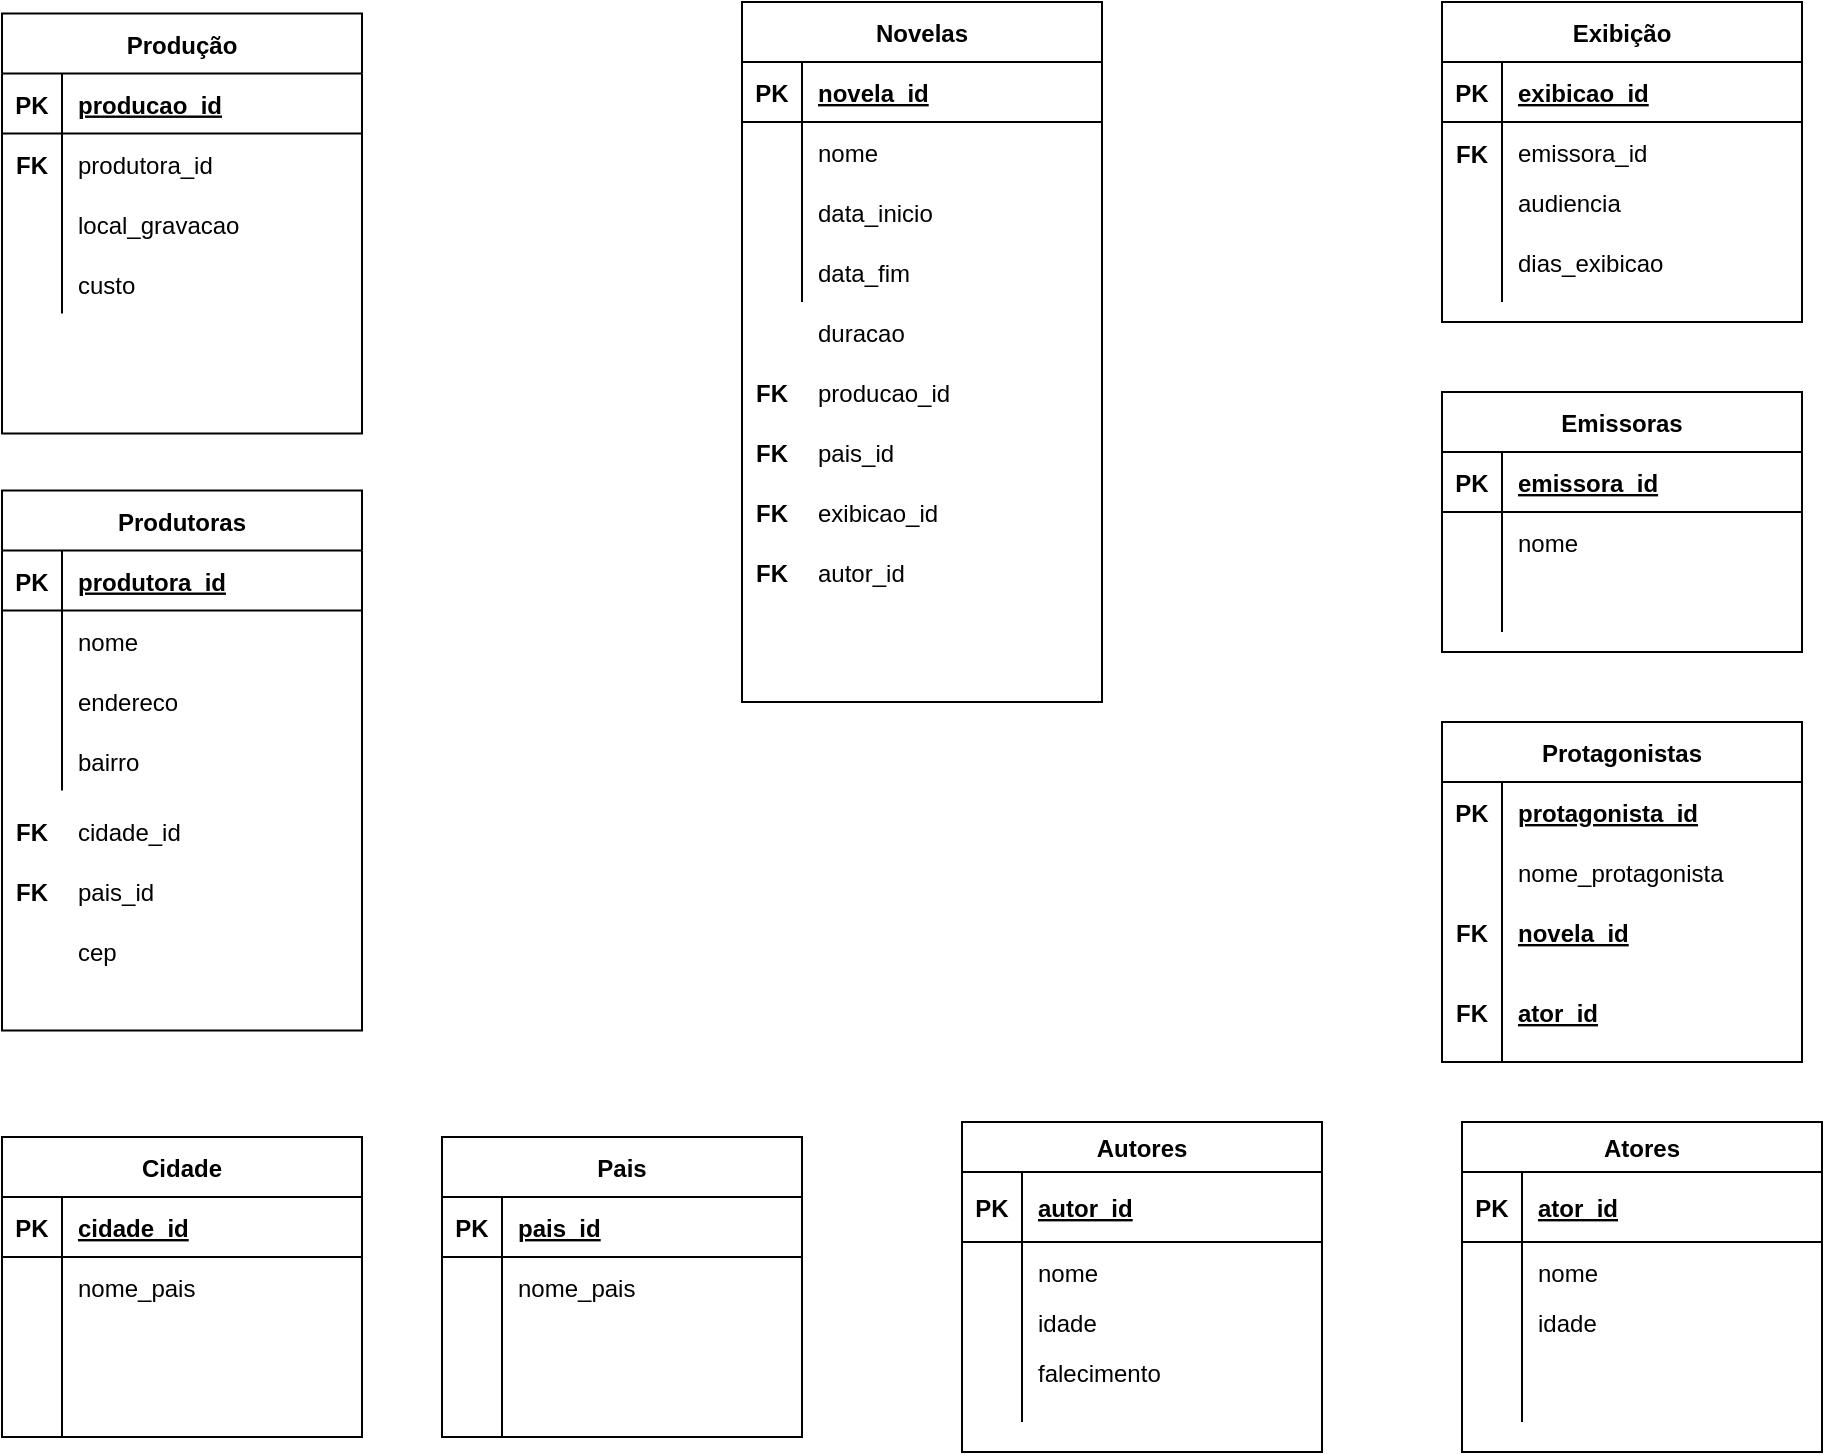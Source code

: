 <mxfile version="15.6.0" type="device"><diagram id="kfLuCyeSmw4X3qQ6s7K8" name="Page-1"><mxGraphModel dx="1422" dy="773" grid="1" gridSize="10" guides="1" tooltips="1" connect="1" arrows="1" fold="1" page="1" pageScale="1" pageWidth="1169" pageHeight="827" math="0" shadow="0"><root><mxCell id="0"/><mxCell id="1" parent="0"/><mxCell id="S1I3jcTbuwixrS_v2j8p-2" value="Novelas" style="shape=table;startSize=30;container=1;collapsible=1;childLayout=tableLayout;fixedRows=1;rowLines=0;fontStyle=1;align=center;resizeLast=1;" vertex="1" parent="1"><mxGeometry x="530" y="40" width="180" height="350" as="geometry"/></mxCell><mxCell id="S1I3jcTbuwixrS_v2j8p-3" value="" style="shape=partialRectangle;collapsible=0;dropTarget=0;pointerEvents=0;fillColor=none;top=0;left=0;bottom=1;right=0;points=[[0,0.5],[1,0.5]];portConstraint=eastwest;" vertex="1" parent="S1I3jcTbuwixrS_v2j8p-2"><mxGeometry y="30" width="180" height="30" as="geometry"/></mxCell><mxCell id="S1I3jcTbuwixrS_v2j8p-4" value="PK" style="shape=partialRectangle;connectable=0;fillColor=none;top=0;left=0;bottom=0;right=0;fontStyle=1;overflow=hidden;" vertex="1" parent="S1I3jcTbuwixrS_v2j8p-3"><mxGeometry width="30" height="30" as="geometry"><mxRectangle width="30" height="30" as="alternateBounds"/></mxGeometry></mxCell><mxCell id="S1I3jcTbuwixrS_v2j8p-5" value="novela_id" style="shape=partialRectangle;connectable=0;fillColor=none;top=0;left=0;bottom=0;right=0;align=left;spacingLeft=6;fontStyle=5;overflow=hidden;" vertex="1" parent="S1I3jcTbuwixrS_v2j8p-3"><mxGeometry x="30" width="150" height="30" as="geometry"><mxRectangle width="150" height="30" as="alternateBounds"/></mxGeometry></mxCell><mxCell id="S1I3jcTbuwixrS_v2j8p-6" value="" style="shape=partialRectangle;collapsible=0;dropTarget=0;pointerEvents=0;fillColor=none;top=0;left=0;bottom=0;right=0;points=[[0,0.5],[1,0.5]];portConstraint=eastwest;" vertex="1" parent="S1I3jcTbuwixrS_v2j8p-2"><mxGeometry y="60" width="180" height="30" as="geometry"/></mxCell><mxCell id="S1I3jcTbuwixrS_v2j8p-7" value="" style="shape=partialRectangle;connectable=0;fillColor=none;top=0;left=0;bottom=0;right=0;editable=1;overflow=hidden;" vertex="1" parent="S1I3jcTbuwixrS_v2j8p-6"><mxGeometry width="30" height="30" as="geometry"><mxRectangle width="30" height="30" as="alternateBounds"/></mxGeometry></mxCell><mxCell id="S1I3jcTbuwixrS_v2j8p-8" value="nome" style="shape=partialRectangle;connectable=0;fillColor=none;top=0;left=0;bottom=0;right=0;align=left;spacingLeft=6;overflow=hidden;" vertex="1" parent="S1I3jcTbuwixrS_v2j8p-6"><mxGeometry x="30" width="150" height="30" as="geometry"><mxRectangle width="150" height="30" as="alternateBounds"/></mxGeometry></mxCell><mxCell id="S1I3jcTbuwixrS_v2j8p-9" value="" style="shape=partialRectangle;collapsible=0;dropTarget=0;pointerEvents=0;fillColor=none;top=0;left=0;bottom=0;right=0;points=[[0,0.5],[1,0.5]];portConstraint=eastwest;" vertex="1" parent="S1I3jcTbuwixrS_v2j8p-2"><mxGeometry y="90" width="180" height="30" as="geometry"/></mxCell><mxCell id="S1I3jcTbuwixrS_v2j8p-10" value="" style="shape=partialRectangle;connectable=0;fillColor=none;top=0;left=0;bottom=0;right=0;editable=1;overflow=hidden;" vertex="1" parent="S1I3jcTbuwixrS_v2j8p-9"><mxGeometry width="30" height="30" as="geometry"><mxRectangle width="30" height="30" as="alternateBounds"/></mxGeometry></mxCell><mxCell id="S1I3jcTbuwixrS_v2j8p-11" value="data_inicio" style="shape=partialRectangle;connectable=0;fillColor=none;top=0;left=0;bottom=0;right=0;align=left;spacingLeft=6;overflow=hidden;" vertex="1" parent="S1I3jcTbuwixrS_v2j8p-9"><mxGeometry x="30" width="150" height="30" as="geometry"><mxRectangle width="150" height="30" as="alternateBounds"/></mxGeometry></mxCell><mxCell id="S1I3jcTbuwixrS_v2j8p-12" value="" style="shape=partialRectangle;collapsible=0;dropTarget=0;pointerEvents=0;fillColor=none;top=0;left=0;bottom=0;right=0;points=[[0,0.5],[1,0.5]];portConstraint=eastwest;" vertex="1" parent="S1I3jcTbuwixrS_v2j8p-2"><mxGeometry y="120" width="180" height="30" as="geometry"/></mxCell><mxCell id="S1I3jcTbuwixrS_v2j8p-13" value="" style="shape=partialRectangle;connectable=0;fillColor=none;top=0;left=0;bottom=0;right=0;editable=1;overflow=hidden;" vertex="1" parent="S1I3jcTbuwixrS_v2j8p-12"><mxGeometry width="30" height="30" as="geometry"><mxRectangle width="30" height="30" as="alternateBounds"/></mxGeometry></mxCell><mxCell id="S1I3jcTbuwixrS_v2j8p-14" value="data_fim" style="shape=partialRectangle;connectable=0;fillColor=none;top=0;left=0;bottom=0;right=0;align=left;spacingLeft=6;overflow=hidden;" vertex="1" parent="S1I3jcTbuwixrS_v2j8p-12"><mxGeometry x="30" width="150" height="30" as="geometry"><mxRectangle width="150" height="30" as="alternateBounds"/></mxGeometry></mxCell><mxCell id="S1I3jcTbuwixrS_v2j8p-15" value="duracao" style="shape=partialRectangle;connectable=0;fillColor=none;top=0;left=0;bottom=0;right=0;align=left;spacingLeft=6;overflow=hidden;" vertex="1" parent="1"><mxGeometry x="560" y="190" width="150" height="30" as="geometry"><mxRectangle width="150" height="30" as="alternateBounds"/></mxGeometry></mxCell><mxCell id="S1I3jcTbuwixrS_v2j8p-16" value="custo" style="shape=partialRectangle;connectable=0;fillColor=none;top=0;left=0;bottom=0;right=0;align=left;spacingLeft=6;overflow=hidden;" vertex="1" parent="1"><mxGeometry x="190" y="165.75" width="150" height="30" as="geometry"><mxRectangle width="150" height="30" as="alternateBounds"/></mxGeometry></mxCell><mxCell id="S1I3jcTbuwixrS_v2j8p-17" value="Pais" style="shape=table;startSize=30;container=1;collapsible=1;childLayout=tableLayout;fixedRows=1;rowLines=0;fontStyle=1;align=center;resizeLast=1;" vertex="1" parent="1"><mxGeometry x="380" y="607.5" width="180" height="150" as="geometry"/></mxCell><mxCell id="S1I3jcTbuwixrS_v2j8p-18" value="" style="shape=partialRectangle;collapsible=0;dropTarget=0;pointerEvents=0;fillColor=none;top=0;left=0;bottom=1;right=0;points=[[0,0.5],[1,0.5]];portConstraint=eastwest;" vertex="1" parent="S1I3jcTbuwixrS_v2j8p-17"><mxGeometry y="30" width="180" height="30" as="geometry"/></mxCell><mxCell id="S1I3jcTbuwixrS_v2j8p-19" value="PK" style="shape=partialRectangle;connectable=0;fillColor=none;top=0;left=0;bottom=0;right=0;fontStyle=1;overflow=hidden;" vertex="1" parent="S1I3jcTbuwixrS_v2j8p-18"><mxGeometry width="30" height="30" as="geometry"><mxRectangle width="30" height="30" as="alternateBounds"/></mxGeometry></mxCell><mxCell id="S1I3jcTbuwixrS_v2j8p-20" value="pais_id" style="shape=partialRectangle;connectable=0;fillColor=none;top=0;left=0;bottom=0;right=0;align=left;spacingLeft=6;fontStyle=5;overflow=hidden;" vertex="1" parent="S1I3jcTbuwixrS_v2j8p-18"><mxGeometry x="30" width="150" height="30" as="geometry"><mxRectangle width="150" height="30" as="alternateBounds"/></mxGeometry></mxCell><mxCell id="S1I3jcTbuwixrS_v2j8p-21" value="" style="shape=partialRectangle;collapsible=0;dropTarget=0;pointerEvents=0;fillColor=none;top=0;left=0;bottom=0;right=0;points=[[0,0.5],[1,0.5]];portConstraint=eastwest;" vertex="1" parent="S1I3jcTbuwixrS_v2j8p-17"><mxGeometry y="60" width="180" height="30" as="geometry"/></mxCell><mxCell id="S1I3jcTbuwixrS_v2j8p-22" value="" style="shape=partialRectangle;connectable=0;fillColor=none;top=0;left=0;bottom=0;right=0;editable=1;overflow=hidden;" vertex="1" parent="S1I3jcTbuwixrS_v2j8p-21"><mxGeometry width="30" height="30" as="geometry"><mxRectangle width="30" height="30" as="alternateBounds"/></mxGeometry></mxCell><mxCell id="S1I3jcTbuwixrS_v2j8p-23" value="nome_pais" style="shape=partialRectangle;connectable=0;fillColor=none;top=0;left=0;bottom=0;right=0;align=left;spacingLeft=6;overflow=hidden;" vertex="1" parent="S1I3jcTbuwixrS_v2j8p-21"><mxGeometry x="30" width="150" height="30" as="geometry"><mxRectangle width="150" height="30" as="alternateBounds"/></mxGeometry></mxCell><mxCell id="S1I3jcTbuwixrS_v2j8p-24" value="" style="shape=partialRectangle;collapsible=0;dropTarget=0;pointerEvents=0;fillColor=none;top=0;left=0;bottom=0;right=0;points=[[0,0.5],[1,0.5]];portConstraint=eastwest;" vertex="1" parent="S1I3jcTbuwixrS_v2j8p-17"><mxGeometry y="90" width="180" height="30" as="geometry"/></mxCell><mxCell id="S1I3jcTbuwixrS_v2j8p-25" value="" style="shape=partialRectangle;connectable=0;fillColor=none;top=0;left=0;bottom=0;right=0;editable=1;overflow=hidden;" vertex="1" parent="S1I3jcTbuwixrS_v2j8p-24"><mxGeometry width="30" height="30" as="geometry"><mxRectangle width="30" height="30" as="alternateBounds"/></mxGeometry></mxCell><mxCell id="S1I3jcTbuwixrS_v2j8p-26" value="" style="shape=partialRectangle;connectable=0;fillColor=none;top=0;left=0;bottom=0;right=0;align=left;spacingLeft=6;overflow=hidden;" vertex="1" parent="S1I3jcTbuwixrS_v2j8p-24"><mxGeometry x="30" width="150" height="30" as="geometry"><mxRectangle width="150" height="30" as="alternateBounds"/></mxGeometry></mxCell><mxCell id="S1I3jcTbuwixrS_v2j8p-27" value="" style="shape=partialRectangle;collapsible=0;dropTarget=0;pointerEvents=0;fillColor=none;top=0;left=0;bottom=0;right=0;points=[[0,0.5],[1,0.5]];portConstraint=eastwest;" vertex="1" parent="S1I3jcTbuwixrS_v2j8p-17"><mxGeometry y="120" width="180" height="30" as="geometry"/></mxCell><mxCell id="S1I3jcTbuwixrS_v2j8p-28" value="" style="shape=partialRectangle;connectable=0;fillColor=none;top=0;left=0;bottom=0;right=0;editable=1;overflow=hidden;" vertex="1" parent="S1I3jcTbuwixrS_v2j8p-27"><mxGeometry width="30" height="30" as="geometry"><mxRectangle width="30" height="30" as="alternateBounds"/></mxGeometry></mxCell><mxCell id="S1I3jcTbuwixrS_v2j8p-29" value="" style="shape=partialRectangle;connectable=0;fillColor=none;top=0;left=0;bottom=0;right=0;align=left;spacingLeft=6;overflow=hidden;" vertex="1" parent="S1I3jcTbuwixrS_v2j8p-27"><mxGeometry x="30" width="150" height="30" as="geometry"><mxRectangle width="150" height="30" as="alternateBounds"/></mxGeometry></mxCell><mxCell id="S1I3jcTbuwixrS_v2j8p-30" value="pais_id" style="shape=partialRectangle;connectable=0;fillColor=none;top=0;left=0;bottom=0;right=0;align=left;spacingLeft=6;overflow=hidden;" vertex="1" parent="1"><mxGeometry x="560" y="250" width="150" height="30" as="geometry"><mxRectangle width="150" height="30" as="alternateBounds"/></mxGeometry></mxCell><mxCell id="S1I3jcTbuwixrS_v2j8p-31" value="FK" style="shape=partialRectangle;connectable=0;fillColor=none;top=0;left=0;bottom=0;right=0;fontStyle=1;overflow=hidden;" vertex="1" parent="1"><mxGeometry x="530" y="250" width="30" height="30" as="geometry"><mxRectangle width="30" height="30" as="alternateBounds"/></mxGeometry></mxCell><mxCell id="S1I3jcTbuwixrS_v2j8p-32" value="Protagonistas" style="shape=table;startSize=30;container=1;collapsible=1;childLayout=tableLayout;fixedRows=1;rowLines=0;fontStyle=1;align=center;resizeLast=1;" vertex="1" parent="1"><mxGeometry x="880" y="400" width="180" height="170" as="geometry"/></mxCell><mxCell id="S1I3jcTbuwixrS_v2j8p-36" value="" style="shape=partialRectangle;collapsible=0;dropTarget=0;pointerEvents=0;fillColor=none;top=0;left=0;bottom=0;right=0;points=[[0,0.5],[1,0.5]];portConstraint=eastwest;" vertex="1" parent="S1I3jcTbuwixrS_v2j8p-32"><mxGeometry y="30" width="180" height="30" as="geometry"/></mxCell><mxCell id="S1I3jcTbuwixrS_v2j8p-37" value="" style="shape=partialRectangle;connectable=0;fillColor=none;top=0;left=0;bottom=0;right=0;editable=1;overflow=hidden;" vertex="1" parent="S1I3jcTbuwixrS_v2j8p-36"><mxGeometry width="30" height="30" as="geometry"><mxRectangle width="30" height="30" as="alternateBounds"/></mxGeometry></mxCell><mxCell id="S1I3jcTbuwixrS_v2j8p-38" value="" style="shape=partialRectangle;connectable=0;fillColor=none;top=0;left=0;bottom=0;right=0;align=left;spacingLeft=6;overflow=hidden;" vertex="1" parent="S1I3jcTbuwixrS_v2j8p-36"><mxGeometry x="30" width="150" height="30" as="geometry"><mxRectangle width="150" height="30" as="alternateBounds"/></mxGeometry></mxCell><mxCell id="S1I3jcTbuwixrS_v2j8p-39" value="" style="shape=partialRectangle;collapsible=0;dropTarget=0;pointerEvents=0;fillColor=none;top=0;left=0;bottom=0;right=0;points=[[0,0.5],[1,0.5]];portConstraint=eastwest;" vertex="1" parent="S1I3jcTbuwixrS_v2j8p-32"><mxGeometry y="60" width="180" height="30" as="geometry"/></mxCell><mxCell id="S1I3jcTbuwixrS_v2j8p-40" value="" style="shape=partialRectangle;connectable=0;fillColor=none;top=0;left=0;bottom=0;right=0;editable=1;overflow=hidden;" vertex="1" parent="S1I3jcTbuwixrS_v2j8p-39"><mxGeometry width="30" height="30" as="geometry"><mxRectangle width="30" height="30" as="alternateBounds"/></mxGeometry></mxCell><mxCell id="S1I3jcTbuwixrS_v2j8p-41" value="nome_protagonista" style="shape=partialRectangle;connectable=0;fillColor=none;top=0;left=0;bottom=0;right=0;align=left;spacingLeft=6;overflow=hidden;" vertex="1" parent="S1I3jcTbuwixrS_v2j8p-39"><mxGeometry x="30" width="150" height="30" as="geometry"><mxRectangle width="150" height="30" as="alternateBounds"/></mxGeometry></mxCell><mxCell id="S1I3jcTbuwixrS_v2j8p-42" value="" style="shape=partialRectangle;collapsible=0;dropTarget=0;pointerEvents=0;fillColor=none;top=0;left=0;bottom=0;right=0;points=[[0,0.5],[1,0.5]];portConstraint=eastwest;" vertex="1" parent="S1I3jcTbuwixrS_v2j8p-32"><mxGeometry y="90" width="180" height="30" as="geometry"/></mxCell><mxCell id="S1I3jcTbuwixrS_v2j8p-43" value="" style="shape=partialRectangle;connectable=0;fillColor=none;top=0;left=0;bottom=0;right=0;editable=1;overflow=hidden;" vertex="1" parent="S1I3jcTbuwixrS_v2j8p-42"><mxGeometry width="30" height="30" as="geometry"><mxRectangle width="30" height="30" as="alternateBounds"/></mxGeometry></mxCell><mxCell id="S1I3jcTbuwixrS_v2j8p-44" value="" style="shape=partialRectangle;connectable=0;fillColor=none;top=0;left=0;bottom=0;right=0;align=left;spacingLeft=6;overflow=hidden;" vertex="1" parent="S1I3jcTbuwixrS_v2j8p-42"><mxGeometry x="30" width="150" height="30" as="geometry"><mxRectangle width="150" height="30" as="alternateBounds"/></mxGeometry></mxCell><mxCell id="S1I3jcTbuwixrS_v2j8p-33" value="" style="shape=partialRectangle;collapsible=0;dropTarget=0;pointerEvents=0;fillColor=none;top=0;left=0;bottom=1;right=0;points=[[0,0.5],[1,0.5]];portConstraint=eastwest;" vertex="1" parent="S1I3jcTbuwixrS_v2j8p-32"><mxGeometry y="120" width="180" height="50" as="geometry"/></mxCell><mxCell id="S1I3jcTbuwixrS_v2j8p-34" value="FK" style="shape=partialRectangle;connectable=0;fillColor=none;top=0;left=0;bottom=0;right=0;fontStyle=1;overflow=hidden;" vertex="1" parent="S1I3jcTbuwixrS_v2j8p-33"><mxGeometry width="30" height="50" as="geometry"><mxRectangle width="30" height="50" as="alternateBounds"/></mxGeometry></mxCell><mxCell id="S1I3jcTbuwixrS_v2j8p-35" value="ator_id" style="shape=partialRectangle;connectable=0;fillColor=none;top=0;left=0;bottom=0;right=0;align=left;spacingLeft=6;fontStyle=5;overflow=hidden;" vertex="1" parent="S1I3jcTbuwixrS_v2j8p-33"><mxGeometry x="30" width="150" height="50" as="geometry"><mxRectangle width="150" height="50" as="alternateBounds"/></mxGeometry></mxCell><mxCell id="S1I3jcTbuwixrS_v2j8p-45" value="Atores" style="shape=table;startSize=25;container=1;collapsible=1;childLayout=tableLayout;fixedRows=1;rowLines=0;fontStyle=1;align=center;resizeLast=1;" vertex="1" parent="1"><mxGeometry x="890" y="600" width="180" height="165" as="geometry"/></mxCell><mxCell id="S1I3jcTbuwixrS_v2j8p-46" value="" style="shape=partialRectangle;collapsible=0;dropTarget=0;pointerEvents=0;fillColor=none;top=0;left=0;bottom=1;right=0;points=[[0,0.5],[1,0.5]];portConstraint=eastwest;" vertex="1" parent="S1I3jcTbuwixrS_v2j8p-45"><mxGeometry y="25" width="180" height="35" as="geometry"/></mxCell><mxCell id="S1I3jcTbuwixrS_v2j8p-47" value="PK" style="shape=partialRectangle;connectable=0;fillColor=none;top=0;left=0;bottom=0;right=0;fontStyle=1;overflow=hidden;" vertex="1" parent="S1I3jcTbuwixrS_v2j8p-46"><mxGeometry width="30" height="35" as="geometry"><mxRectangle width="30" height="35" as="alternateBounds"/></mxGeometry></mxCell><mxCell id="S1I3jcTbuwixrS_v2j8p-48" value="ator_id" style="shape=partialRectangle;connectable=0;fillColor=none;top=0;left=0;bottom=0;right=0;align=left;spacingLeft=6;fontStyle=5;overflow=hidden;" vertex="1" parent="S1I3jcTbuwixrS_v2j8p-46"><mxGeometry x="30" width="150" height="35" as="geometry"><mxRectangle width="150" height="35" as="alternateBounds"/></mxGeometry></mxCell><mxCell id="S1I3jcTbuwixrS_v2j8p-49" value="" style="shape=partialRectangle;collapsible=0;dropTarget=0;pointerEvents=0;fillColor=none;top=0;left=0;bottom=0;right=0;points=[[0,0.5],[1,0.5]];portConstraint=eastwest;" vertex="1" parent="S1I3jcTbuwixrS_v2j8p-45"><mxGeometry y="60" width="180" height="30" as="geometry"/></mxCell><mxCell id="S1I3jcTbuwixrS_v2j8p-50" value="" style="shape=partialRectangle;connectable=0;fillColor=none;top=0;left=0;bottom=0;right=0;editable=1;overflow=hidden;" vertex="1" parent="S1I3jcTbuwixrS_v2j8p-49"><mxGeometry width="30" height="30" as="geometry"><mxRectangle width="30" height="30" as="alternateBounds"/></mxGeometry></mxCell><mxCell id="S1I3jcTbuwixrS_v2j8p-51" value="nome" style="shape=partialRectangle;connectable=0;fillColor=none;top=0;left=0;bottom=0;right=0;align=left;spacingLeft=6;overflow=hidden;" vertex="1" parent="S1I3jcTbuwixrS_v2j8p-49"><mxGeometry x="30" width="150" height="30" as="geometry"><mxRectangle width="150" height="30" as="alternateBounds"/></mxGeometry></mxCell><mxCell id="S1I3jcTbuwixrS_v2j8p-52" value="" style="shape=partialRectangle;collapsible=0;dropTarget=0;pointerEvents=0;fillColor=none;top=0;left=0;bottom=0;right=0;points=[[0,0.5],[1,0.5]];portConstraint=eastwest;" vertex="1" parent="S1I3jcTbuwixrS_v2j8p-45"><mxGeometry y="90" width="180" height="30" as="geometry"/></mxCell><mxCell id="S1I3jcTbuwixrS_v2j8p-53" value="" style="shape=partialRectangle;connectable=0;fillColor=none;top=0;left=0;bottom=0;right=0;editable=1;overflow=hidden;" vertex="1" parent="S1I3jcTbuwixrS_v2j8p-52"><mxGeometry width="30" height="30" as="geometry"><mxRectangle width="30" height="30" as="alternateBounds"/></mxGeometry></mxCell><mxCell id="S1I3jcTbuwixrS_v2j8p-54" value="" style="shape=partialRectangle;connectable=0;fillColor=none;top=0;left=0;bottom=0;right=0;align=left;spacingLeft=6;overflow=hidden;" vertex="1" parent="S1I3jcTbuwixrS_v2j8p-52"><mxGeometry x="30" width="150" height="30" as="geometry"><mxRectangle width="150" height="30" as="alternateBounds"/></mxGeometry></mxCell><mxCell id="S1I3jcTbuwixrS_v2j8p-55" value="" style="shape=partialRectangle;collapsible=0;dropTarget=0;pointerEvents=0;fillColor=none;top=0;left=0;bottom=0;right=0;points=[[0,0.5],[1,0.5]];portConstraint=eastwest;" vertex="1" parent="S1I3jcTbuwixrS_v2j8p-45"><mxGeometry y="120" width="180" height="30" as="geometry"/></mxCell><mxCell id="S1I3jcTbuwixrS_v2j8p-56" value="" style="shape=partialRectangle;connectable=0;fillColor=none;top=0;left=0;bottom=0;right=0;editable=1;overflow=hidden;" vertex="1" parent="S1I3jcTbuwixrS_v2j8p-55"><mxGeometry width="30" height="30" as="geometry"><mxRectangle width="30" height="30" as="alternateBounds"/></mxGeometry></mxCell><mxCell id="S1I3jcTbuwixrS_v2j8p-57" value="" style="shape=partialRectangle;connectable=0;fillColor=none;top=0;left=0;bottom=0;right=0;align=left;spacingLeft=6;overflow=hidden;" vertex="1" parent="S1I3jcTbuwixrS_v2j8p-55"><mxGeometry x="30" width="150" height="30" as="geometry"><mxRectangle width="150" height="30" as="alternateBounds"/></mxGeometry></mxCell><mxCell id="S1I3jcTbuwixrS_v2j8p-58" value="FK" style="shape=partialRectangle;connectable=0;fillColor=none;top=0;left=0;bottom=0;right=0;fontStyle=1;overflow=hidden;" vertex="1" parent="1"><mxGeometry x="880" y="490" width="30" height="30" as="geometry"><mxRectangle width="30" height="30" as="alternateBounds"/></mxGeometry></mxCell><mxCell id="S1I3jcTbuwixrS_v2j8p-59" value="novela_id" style="shape=partialRectangle;connectable=0;fillColor=none;top=0;left=0;bottom=0;right=0;align=left;spacingLeft=6;fontStyle=5;overflow=hidden;" vertex="1" parent="1"><mxGeometry x="910" y="490" width="150" height="30" as="geometry"><mxRectangle width="150" height="30" as="alternateBounds"/></mxGeometry></mxCell><mxCell id="S1I3jcTbuwixrS_v2j8p-60" value="Produção" style="shape=table;startSize=30;container=1;collapsible=1;childLayout=tableLayout;fixedRows=1;rowLines=0;fontStyle=1;align=center;resizeLast=1;" vertex="1" parent="1"><mxGeometry x="160" y="45.75" width="180" height="210" as="geometry"/></mxCell><mxCell id="S1I3jcTbuwixrS_v2j8p-61" value="" style="shape=partialRectangle;collapsible=0;dropTarget=0;pointerEvents=0;fillColor=none;top=0;left=0;bottom=1;right=0;points=[[0,0.5],[1,0.5]];portConstraint=eastwest;" vertex="1" parent="S1I3jcTbuwixrS_v2j8p-60"><mxGeometry y="30" width="180" height="30" as="geometry"/></mxCell><mxCell id="S1I3jcTbuwixrS_v2j8p-62" value="PK" style="shape=partialRectangle;connectable=0;fillColor=none;top=0;left=0;bottom=0;right=0;fontStyle=1;overflow=hidden;" vertex="1" parent="S1I3jcTbuwixrS_v2j8p-61"><mxGeometry width="30" height="30" as="geometry"><mxRectangle width="30" height="30" as="alternateBounds"/></mxGeometry></mxCell><mxCell id="S1I3jcTbuwixrS_v2j8p-63" value="producao_id" style="shape=partialRectangle;connectable=0;fillColor=none;top=0;left=0;bottom=0;right=0;align=left;spacingLeft=6;fontStyle=5;overflow=hidden;" vertex="1" parent="S1I3jcTbuwixrS_v2j8p-61"><mxGeometry x="30" width="150" height="30" as="geometry"><mxRectangle width="150" height="30" as="alternateBounds"/></mxGeometry></mxCell><mxCell id="S1I3jcTbuwixrS_v2j8p-64" value="" style="shape=partialRectangle;collapsible=0;dropTarget=0;pointerEvents=0;fillColor=none;top=0;left=0;bottom=0;right=0;points=[[0,0.5],[1,0.5]];portConstraint=eastwest;" vertex="1" parent="S1I3jcTbuwixrS_v2j8p-60"><mxGeometry y="60" width="180" height="30" as="geometry"/></mxCell><mxCell id="S1I3jcTbuwixrS_v2j8p-65" value="" style="shape=partialRectangle;connectable=0;fillColor=none;top=0;left=0;bottom=0;right=0;editable=1;overflow=hidden;" vertex="1" parent="S1I3jcTbuwixrS_v2j8p-64"><mxGeometry width="30" height="30" as="geometry"><mxRectangle width="30" height="30" as="alternateBounds"/></mxGeometry></mxCell><mxCell id="S1I3jcTbuwixrS_v2j8p-66" value="produtora_id" style="shape=partialRectangle;connectable=0;fillColor=none;top=0;left=0;bottom=0;right=0;align=left;spacingLeft=6;overflow=hidden;" vertex="1" parent="S1I3jcTbuwixrS_v2j8p-64"><mxGeometry x="30" width="150" height="30" as="geometry"><mxRectangle width="150" height="30" as="alternateBounds"/></mxGeometry></mxCell><mxCell id="S1I3jcTbuwixrS_v2j8p-67" value="" style="shape=partialRectangle;collapsible=0;dropTarget=0;pointerEvents=0;fillColor=none;top=0;left=0;bottom=0;right=0;points=[[0,0.5],[1,0.5]];portConstraint=eastwest;" vertex="1" parent="S1I3jcTbuwixrS_v2j8p-60"><mxGeometry y="90" width="180" height="30" as="geometry"/></mxCell><mxCell id="S1I3jcTbuwixrS_v2j8p-68" value="" style="shape=partialRectangle;connectable=0;fillColor=none;top=0;left=0;bottom=0;right=0;editable=1;overflow=hidden;" vertex="1" parent="S1I3jcTbuwixrS_v2j8p-67"><mxGeometry width="30" height="30" as="geometry"><mxRectangle width="30" height="30" as="alternateBounds"/></mxGeometry></mxCell><mxCell id="S1I3jcTbuwixrS_v2j8p-69" value="local_gravacao" style="shape=partialRectangle;connectable=0;fillColor=none;top=0;left=0;bottom=0;right=0;align=left;spacingLeft=6;overflow=hidden;" vertex="1" parent="S1I3jcTbuwixrS_v2j8p-67"><mxGeometry x="30" width="150" height="30" as="geometry"><mxRectangle width="150" height="30" as="alternateBounds"/></mxGeometry></mxCell><mxCell id="S1I3jcTbuwixrS_v2j8p-70" value="" style="shape=partialRectangle;collapsible=0;dropTarget=0;pointerEvents=0;fillColor=none;top=0;left=0;bottom=0;right=0;points=[[0,0.5],[1,0.5]];portConstraint=eastwest;" vertex="1" parent="S1I3jcTbuwixrS_v2j8p-60"><mxGeometry y="120" width="180" height="30" as="geometry"/></mxCell><mxCell id="S1I3jcTbuwixrS_v2j8p-71" value="" style="shape=partialRectangle;connectable=0;fillColor=none;top=0;left=0;bottom=0;right=0;editable=1;overflow=hidden;" vertex="1" parent="S1I3jcTbuwixrS_v2j8p-70"><mxGeometry width="30" height="30" as="geometry"><mxRectangle width="30" height="30" as="alternateBounds"/></mxGeometry></mxCell><mxCell id="S1I3jcTbuwixrS_v2j8p-72" value="" style="shape=partialRectangle;connectable=0;fillColor=none;top=0;left=0;bottom=0;right=0;align=left;spacingLeft=6;overflow=hidden;" vertex="1" parent="S1I3jcTbuwixrS_v2j8p-70"><mxGeometry x="30" width="150" height="30" as="geometry"><mxRectangle width="150" height="30" as="alternateBounds"/></mxGeometry></mxCell><mxCell id="S1I3jcTbuwixrS_v2j8p-74" value="idade" style="shape=partialRectangle;connectable=0;fillColor=none;top=0;left=0;bottom=0;right=0;align=left;spacingLeft=6;overflow=hidden;" vertex="1" parent="1"><mxGeometry x="920" y="685" width="150" height="30" as="geometry"><mxRectangle width="150" height="30" as="alternateBounds"/></mxGeometry></mxCell><mxCell id="S1I3jcTbuwixrS_v2j8p-88" value="PK" style="shape=partialRectangle;connectable=0;fillColor=none;top=0;left=0;bottom=0;right=0;fontStyle=1;overflow=hidden;" vertex="1" parent="1"><mxGeometry x="880" y="430" width="30" height="30" as="geometry"><mxRectangle width="30" height="30" as="alternateBounds"/></mxGeometry></mxCell><mxCell id="S1I3jcTbuwixrS_v2j8p-89" value="protagonista_id" style="shape=partialRectangle;connectable=0;fillColor=none;top=0;left=0;bottom=0;right=0;align=left;spacingLeft=6;fontStyle=5;overflow=hidden;" vertex="1" parent="1"><mxGeometry x="910" y="430" width="150" height="30" as="geometry"><mxRectangle width="150" height="30" as="alternateBounds"/></mxGeometry></mxCell><mxCell id="S1I3jcTbuwixrS_v2j8p-91" value="Produtoras" style="shape=table;startSize=30;container=1;collapsible=1;childLayout=tableLayout;fixedRows=1;rowLines=0;fontStyle=1;align=center;resizeLast=1;" vertex="1" parent="1"><mxGeometry x="160" y="284.25" width="180" height="270" as="geometry"/></mxCell><mxCell id="S1I3jcTbuwixrS_v2j8p-92" value="" style="shape=partialRectangle;collapsible=0;dropTarget=0;pointerEvents=0;fillColor=none;top=0;left=0;bottom=1;right=0;points=[[0,0.5],[1,0.5]];portConstraint=eastwest;" vertex="1" parent="S1I3jcTbuwixrS_v2j8p-91"><mxGeometry y="30" width="180" height="30" as="geometry"/></mxCell><mxCell id="S1I3jcTbuwixrS_v2j8p-93" value="PK" style="shape=partialRectangle;connectable=0;fillColor=none;top=0;left=0;bottom=0;right=0;fontStyle=1;overflow=hidden;" vertex="1" parent="S1I3jcTbuwixrS_v2j8p-92"><mxGeometry width="30" height="30" as="geometry"><mxRectangle width="30" height="30" as="alternateBounds"/></mxGeometry></mxCell><mxCell id="S1I3jcTbuwixrS_v2j8p-94" value="produtora_id" style="shape=partialRectangle;connectable=0;fillColor=none;top=0;left=0;bottom=0;right=0;align=left;spacingLeft=6;fontStyle=5;overflow=hidden;" vertex="1" parent="S1I3jcTbuwixrS_v2j8p-92"><mxGeometry x="30" width="150" height="30" as="geometry"><mxRectangle width="150" height="30" as="alternateBounds"/></mxGeometry></mxCell><mxCell id="S1I3jcTbuwixrS_v2j8p-95" value="" style="shape=partialRectangle;collapsible=0;dropTarget=0;pointerEvents=0;fillColor=none;top=0;left=0;bottom=0;right=0;points=[[0,0.5],[1,0.5]];portConstraint=eastwest;" vertex="1" parent="S1I3jcTbuwixrS_v2j8p-91"><mxGeometry y="60" width="180" height="30" as="geometry"/></mxCell><mxCell id="S1I3jcTbuwixrS_v2j8p-96" value="" style="shape=partialRectangle;connectable=0;fillColor=none;top=0;left=0;bottom=0;right=0;editable=1;overflow=hidden;" vertex="1" parent="S1I3jcTbuwixrS_v2j8p-95"><mxGeometry width="30" height="30" as="geometry"><mxRectangle width="30" height="30" as="alternateBounds"/></mxGeometry></mxCell><mxCell id="S1I3jcTbuwixrS_v2j8p-97" value="nome" style="shape=partialRectangle;connectable=0;fillColor=none;top=0;left=0;bottom=0;right=0;align=left;spacingLeft=6;overflow=hidden;" vertex="1" parent="S1I3jcTbuwixrS_v2j8p-95"><mxGeometry x="30" width="150" height="30" as="geometry"><mxRectangle width="150" height="30" as="alternateBounds"/></mxGeometry></mxCell><mxCell id="S1I3jcTbuwixrS_v2j8p-98" value="" style="shape=partialRectangle;collapsible=0;dropTarget=0;pointerEvents=0;fillColor=none;top=0;left=0;bottom=0;right=0;points=[[0,0.5],[1,0.5]];portConstraint=eastwest;" vertex="1" parent="S1I3jcTbuwixrS_v2j8p-91"><mxGeometry y="90" width="180" height="30" as="geometry"/></mxCell><mxCell id="S1I3jcTbuwixrS_v2j8p-99" value="" style="shape=partialRectangle;connectable=0;fillColor=none;top=0;left=0;bottom=0;right=0;editable=1;overflow=hidden;" vertex="1" parent="S1I3jcTbuwixrS_v2j8p-98"><mxGeometry width="30" height="30" as="geometry"><mxRectangle width="30" height="30" as="alternateBounds"/></mxGeometry></mxCell><mxCell id="S1I3jcTbuwixrS_v2j8p-100" value="" style="shape=partialRectangle;connectable=0;fillColor=none;top=0;left=0;bottom=0;right=0;align=left;spacingLeft=6;overflow=hidden;" vertex="1" parent="S1I3jcTbuwixrS_v2j8p-98"><mxGeometry x="30" width="150" height="30" as="geometry"><mxRectangle width="150" height="30" as="alternateBounds"/></mxGeometry></mxCell><mxCell id="S1I3jcTbuwixrS_v2j8p-101" value="" style="shape=partialRectangle;collapsible=0;dropTarget=0;pointerEvents=0;fillColor=none;top=0;left=0;bottom=0;right=0;points=[[0,0.5],[1,0.5]];portConstraint=eastwest;" vertex="1" parent="S1I3jcTbuwixrS_v2j8p-91"><mxGeometry y="120" width="180" height="30" as="geometry"/></mxCell><mxCell id="S1I3jcTbuwixrS_v2j8p-102" value="" style="shape=partialRectangle;connectable=0;fillColor=none;top=0;left=0;bottom=0;right=0;editable=1;overflow=hidden;" vertex="1" parent="S1I3jcTbuwixrS_v2j8p-101"><mxGeometry width="30" height="30" as="geometry"><mxRectangle width="30" height="30" as="alternateBounds"/></mxGeometry></mxCell><mxCell id="S1I3jcTbuwixrS_v2j8p-103" value="" style="shape=partialRectangle;connectable=0;fillColor=none;top=0;left=0;bottom=0;right=0;align=left;spacingLeft=6;overflow=hidden;" vertex="1" parent="S1I3jcTbuwixrS_v2j8p-101"><mxGeometry x="30" width="150" height="30" as="geometry"><mxRectangle width="150" height="30" as="alternateBounds"/></mxGeometry></mxCell><mxCell id="S1I3jcTbuwixrS_v2j8p-104" value="producao_id" style="shape=partialRectangle;connectable=0;fillColor=none;top=0;left=0;bottom=0;right=0;align=left;spacingLeft=6;overflow=hidden;" vertex="1" parent="1"><mxGeometry x="560" y="220" width="150" height="30" as="geometry"><mxRectangle width="150" height="30" as="alternateBounds"/></mxGeometry></mxCell><mxCell id="S1I3jcTbuwixrS_v2j8p-105" value="FK" style="shape=partialRectangle;connectable=0;fillColor=none;top=0;left=0;bottom=0;right=0;fontStyle=1;overflow=hidden;" vertex="1" parent="1"><mxGeometry x="530" y="220" width="30" height="30" as="geometry"><mxRectangle width="30" height="30" as="alternateBounds"/></mxGeometry></mxCell><mxCell id="S1I3jcTbuwixrS_v2j8p-106" value="FK" style="shape=partialRectangle;connectable=0;fillColor=none;top=0;left=0;bottom=0;right=0;fontStyle=1;overflow=hidden;" vertex="1" parent="1"><mxGeometry x="160" y="105.75" width="30" height="30" as="geometry"><mxRectangle width="30" height="30" as="alternateBounds"/></mxGeometry></mxCell><mxCell id="S1I3jcTbuwixrS_v2j8p-107" value="" style="shape=partialRectangle;collapsible=0;dropTarget=0;pointerEvents=0;fillColor=none;top=0;left=0;bottom=0;right=0;points=[[0,0.5],[1,0.5]];portConstraint=eastwest;" vertex="1" parent="1"><mxGeometry x="160" y="374.25" width="180" height="30" as="geometry"/></mxCell><mxCell id="S1I3jcTbuwixrS_v2j8p-108" value="" style="shape=partialRectangle;connectable=0;fillColor=none;top=0;left=0;bottom=0;right=0;editable=1;overflow=hidden;" vertex="1" parent="S1I3jcTbuwixrS_v2j8p-107"><mxGeometry width="30" height="30" as="geometry"><mxRectangle width="30" height="30" as="alternateBounds"/></mxGeometry></mxCell><mxCell id="S1I3jcTbuwixrS_v2j8p-109" value="endereco" style="shape=partialRectangle;connectable=0;fillColor=none;top=0;left=0;bottom=0;right=0;align=left;spacingLeft=6;overflow=hidden;" vertex="1" parent="S1I3jcTbuwixrS_v2j8p-107"><mxGeometry x="30" width="150" height="30" as="geometry"><mxRectangle width="150" height="30" as="alternateBounds"/></mxGeometry></mxCell><mxCell id="S1I3jcTbuwixrS_v2j8p-110" value="" style="shape=partialRectangle;collapsible=0;dropTarget=0;pointerEvents=0;fillColor=none;top=0;left=0;bottom=0;right=0;points=[[0,0.5],[1,0.5]];portConstraint=eastwest;" vertex="1" parent="1"><mxGeometry x="160" y="404.25" width="180" height="30" as="geometry"/></mxCell><mxCell id="S1I3jcTbuwixrS_v2j8p-111" value="" style="shape=partialRectangle;connectable=0;fillColor=none;top=0;left=0;bottom=0;right=0;editable=1;overflow=hidden;" vertex="1" parent="S1I3jcTbuwixrS_v2j8p-110"><mxGeometry width="30" height="30" as="geometry"><mxRectangle width="30" height="30" as="alternateBounds"/></mxGeometry></mxCell><mxCell id="S1I3jcTbuwixrS_v2j8p-112" value="bairro" style="shape=partialRectangle;connectable=0;fillColor=none;top=0;left=0;bottom=0;right=0;align=left;spacingLeft=6;overflow=hidden;" vertex="1" parent="S1I3jcTbuwixrS_v2j8p-110"><mxGeometry x="30" width="150" height="30" as="geometry"><mxRectangle width="150" height="30" as="alternateBounds"/></mxGeometry></mxCell><mxCell id="S1I3jcTbuwixrS_v2j8p-113" value="" style="shape=partialRectangle;collapsible=0;dropTarget=0;pointerEvents=0;fillColor=none;top=0;left=0;bottom=0;right=0;points=[[0,0.5],[1,0.5]];portConstraint=eastwest;" vertex="1" parent="1"><mxGeometry x="160" y="439.25" width="180" height="30" as="geometry"/></mxCell><mxCell id="S1I3jcTbuwixrS_v2j8p-114" value="" style="shape=partialRectangle;connectable=0;fillColor=none;top=0;left=0;bottom=0;right=0;editable=1;overflow=hidden;" vertex="1" parent="S1I3jcTbuwixrS_v2j8p-113"><mxGeometry width="30" height="30" as="geometry"><mxRectangle width="30" height="30" as="alternateBounds"/></mxGeometry></mxCell><mxCell id="S1I3jcTbuwixrS_v2j8p-115" value="cidade_id" style="shape=partialRectangle;connectable=0;fillColor=none;top=0;left=0;bottom=0;right=0;align=left;spacingLeft=6;overflow=hidden;" vertex="1" parent="S1I3jcTbuwixrS_v2j8p-113"><mxGeometry x="30" width="150" height="30" as="geometry"><mxRectangle width="150" height="30" as="alternateBounds"/></mxGeometry></mxCell><mxCell id="S1I3jcTbuwixrS_v2j8p-116" value="" style="shape=partialRectangle;collapsible=0;dropTarget=0;pointerEvents=0;fillColor=none;top=0;left=0;bottom=0;right=0;points=[[0,0.5],[1,0.5]];portConstraint=eastwest;" vertex="1" parent="1"><mxGeometry x="160" y="469.25" width="180" height="30" as="geometry"/></mxCell><mxCell id="S1I3jcTbuwixrS_v2j8p-117" value="" style="shape=partialRectangle;connectable=0;fillColor=none;top=0;left=0;bottom=0;right=0;editable=1;overflow=hidden;" vertex="1" parent="S1I3jcTbuwixrS_v2j8p-116"><mxGeometry width="30" height="30" as="geometry"><mxRectangle width="30" height="30" as="alternateBounds"/></mxGeometry></mxCell><mxCell id="S1I3jcTbuwixrS_v2j8p-118" value="pais_id" style="shape=partialRectangle;connectable=0;fillColor=none;top=0;left=0;bottom=0;right=0;align=left;spacingLeft=6;overflow=hidden;" vertex="1" parent="S1I3jcTbuwixrS_v2j8p-116"><mxGeometry x="30" width="150" height="30" as="geometry"><mxRectangle width="150" height="30" as="alternateBounds"/></mxGeometry></mxCell><mxCell id="S1I3jcTbuwixrS_v2j8p-119" value="" style="shape=partialRectangle;collapsible=0;dropTarget=0;pointerEvents=0;fillColor=none;top=0;left=0;bottom=0;right=0;points=[[0,0.5],[1,0.5]];portConstraint=eastwest;" vertex="1" parent="1"><mxGeometry x="160" y="499.25" width="180" height="30" as="geometry"/></mxCell><mxCell id="S1I3jcTbuwixrS_v2j8p-120" value="" style="shape=partialRectangle;connectable=0;fillColor=none;top=0;left=0;bottom=0;right=0;editable=1;overflow=hidden;" vertex="1" parent="S1I3jcTbuwixrS_v2j8p-119"><mxGeometry width="30" height="30" as="geometry"><mxRectangle width="30" height="30" as="alternateBounds"/></mxGeometry></mxCell><mxCell id="S1I3jcTbuwixrS_v2j8p-121" value="cep" style="shape=partialRectangle;connectable=0;fillColor=none;top=0;left=0;bottom=0;right=0;align=left;spacingLeft=6;overflow=hidden;" vertex="1" parent="S1I3jcTbuwixrS_v2j8p-119"><mxGeometry x="30" width="150" height="30" as="geometry"><mxRectangle width="150" height="30" as="alternateBounds"/></mxGeometry></mxCell><mxCell id="S1I3jcTbuwixrS_v2j8p-122" value="Exibição" style="shape=table;startSize=30;container=1;collapsible=1;childLayout=tableLayout;fixedRows=1;rowLines=0;fontStyle=1;align=center;resizeLast=1;" vertex="1" parent="1"><mxGeometry x="880" y="40" width="180" height="160" as="geometry"/></mxCell><mxCell id="S1I3jcTbuwixrS_v2j8p-123" value="" style="shape=partialRectangle;collapsible=0;dropTarget=0;pointerEvents=0;fillColor=none;top=0;left=0;bottom=1;right=0;points=[[0,0.5],[1,0.5]];portConstraint=eastwest;" vertex="1" parent="S1I3jcTbuwixrS_v2j8p-122"><mxGeometry y="30" width="180" height="30" as="geometry"/></mxCell><mxCell id="S1I3jcTbuwixrS_v2j8p-124" value="PK" style="shape=partialRectangle;connectable=0;fillColor=none;top=0;left=0;bottom=0;right=0;fontStyle=1;overflow=hidden;" vertex="1" parent="S1I3jcTbuwixrS_v2j8p-123"><mxGeometry width="30" height="30" as="geometry"><mxRectangle width="30" height="30" as="alternateBounds"/></mxGeometry></mxCell><mxCell id="S1I3jcTbuwixrS_v2j8p-125" value="exibicao_id" style="shape=partialRectangle;connectable=0;fillColor=none;top=0;left=0;bottom=0;right=0;align=left;spacingLeft=6;fontStyle=5;overflow=hidden;" vertex="1" parent="S1I3jcTbuwixrS_v2j8p-123"><mxGeometry x="30" width="150" height="30" as="geometry"><mxRectangle width="150" height="30" as="alternateBounds"/></mxGeometry></mxCell><mxCell id="S1I3jcTbuwixrS_v2j8p-126" value="" style="shape=partialRectangle;collapsible=0;dropTarget=0;pointerEvents=0;fillColor=none;top=0;left=0;bottom=0;right=0;points=[[0,0.5],[1,0.5]];portConstraint=eastwest;" vertex="1" parent="S1I3jcTbuwixrS_v2j8p-122"><mxGeometry y="60" width="180" height="30" as="geometry"/></mxCell><mxCell id="S1I3jcTbuwixrS_v2j8p-127" value="" style="shape=partialRectangle;connectable=0;fillColor=none;top=0;left=0;bottom=0;right=0;editable=1;overflow=hidden;" vertex="1" parent="S1I3jcTbuwixrS_v2j8p-126"><mxGeometry width="30" height="30" as="geometry"><mxRectangle width="30" height="30" as="alternateBounds"/></mxGeometry></mxCell><mxCell id="S1I3jcTbuwixrS_v2j8p-128" value="emissora_id" style="shape=partialRectangle;connectable=0;fillColor=none;top=0;left=0;bottom=0;right=0;align=left;spacingLeft=6;overflow=hidden;" vertex="1" parent="S1I3jcTbuwixrS_v2j8p-126"><mxGeometry x="30" width="150" height="30" as="geometry"><mxRectangle width="150" height="30" as="alternateBounds"/></mxGeometry></mxCell><mxCell id="S1I3jcTbuwixrS_v2j8p-129" value="" style="shape=partialRectangle;collapsible=0;dropTarget=0;pointerEvents=0;fillColor=none;top=0;left=0;bottom=0;right=0;points=[[0,0.5],[1,0.5]];portConstraint=eastwest;" vertex="1" parent="S1I3jcTbuwixrS_v2j8p-122"><mxGeometry y="90" width="180" height="30" as="geometry"/></mxCell><mxCell id="S1I3jcTbuwixrS_v2j8p-130" value="" style="shape=partialRectangle;connectable=0;fillColor=none;top=0;left=0;bottom=0;right=0;editable=1;overflow=hidden;" vertex="1" parent="S1I3jcTbuwixrS_v2j8p-129"><mxGeometry width="30" height="30" as="geometry"><mxRectangle width="30" height="30" as="alternateBounds"/></mxGeometry></mxCell><mxCell id="S1I3jcTbuwixrS_v2j8p-131" value="" style="shape=partialRectangle;connectable=0;fillColor=none;top=0;left=0;bottom=0;right=0;align=left;spacingLeft=6;overflow=hidden;" vertex="1" parent="S1I3jcTbuwixrS_v2j8p-129"><mxGeometry x="30" width="150" height="30" as="geometry"><mxRectangle width="150" height="30" as="alternateBounds"/></mxGeometry></mxCell><mxCell id="S1I3jcTbuwixrS_v2j8p-132" value="" style="shape=partialRectangle;collapsible=0;dropTarget=0;pointerEvents=0;fillColor=none;top=0;left=0;bottom=0;right=0;points=[[0,0.5],[1,0.5]];portConstraint=eastwest;" vertex="1" parent="S1I3jcTbuwixrS_v2j8p-122"><mxGeometry y="120" width="180" height="30" as="geometry"/></mxCell><mxCell id="S1I3jcTbuwixrS_v2j8p-133" value="" style="shape=partialRectangle;connectable=0;fillColor=none;top=0;left=0;bottom=0;right=0;editable=1;overflow=hidden;" vertex="1" parent="S1I3jcTbuwixrS_v2j8p-132"><mxGeometry width="30" height="30" as="geometry"><mxRectangle width="30" height="30" as="alternateBounds"/></mxGeometry></mxCell><mxCell id="S1I3jcTbuwixrS_v2j8p-134" value="" style="shape=partialRectangle;connectable=0;fillColor=none;top=0;left=0;bottom=0;right=0;align=left;spacingLeft=6;overflow=hidden;" vertex="1" parent="S1I3jcTbuwixrS_v2j8p-132"><mxGeometry x="30" width="150" height="30" as="geometry"><mxRectangle width="150" height="30" as="alternateBounds"/></mxGeometry></mxCell><mxCell id="S1I3jcTbuwixrS_v2j8p-135" value="FK" style="shape=partialRectangle;connectable=0;fillColor=none;top=0;left=0;bottom=0;right=0;fontStyle=1;overflow=hidden;" vertex="1" parent="1"><mxGeometry x="880" y="105" width="30" height="21" as="geometry"><mxRectangle width="30" height="30" as="alternateBounds"/></mxGeometry></mxCell><mxCell id="S1I3jcTbuwixrS_v2j8p-136" value="audiencia" style="shape=partialRectangle;connectable=0;fillColor=none;top=0;left=0;bottom=0;right=0;align=left;spacingLeft=6;overflow=hidden;" vertex="1" parent="1"><mxGeometry x="910" y="125" width="150" height="30" as="geometry"><mxRectangle width="150" height="30" as="alternateBounds"/></mxGeometry></mxCell><mxCell id="S1I3jcTbuwixrS_v2j8p-137" value="exibicao_id" style="shape=partialRectangle;connectable=0;fillColor=none;top=0;left=0;bottom=0;right=0;align=left;spacingLeft=6;overflow=hidden;" vertex="1" parent="1"><mxGeometry x="560" y="280" width="150" height="30" as="geometry"><mxRectangle width="150" height="30" as="alternateBounds"/></mxGeometry></mxCell><mxCell id="S1I3jcTbuwixrS_v2j8p-138" value="FK" style="shape=partialRectangle;connectable=0;fillColor=none;top=0;left=0;bottom=0;right=0;fontStyle=1;overflow=hidden;" vertex="1" parent="1"><mxGeometry x="530" y="280" width="30" height="30" as="geometry"><mxRectangle width="30" height="30" as="alternateBounds"/></mxGeometry></mxCell><mxCell id="S1I3jcTbuwixrS_v2j8p-139" value="dias_exibicao" style="shape=partialRectangle;connectable=0;fillColor=none;top=0;left=0;bottom=0;right=0;align=left;spacingLeft=6;overflow=hidden;" vertex="1" parent="1"><mxGeometry x="910" y="155" width="150" height="30" as="geometry"><mxRectangle width="150" height="30" as="alternateBounds"/></mxGeometry></mxCell><mxCell id="S1I3jcTbuwixrS_v2j8p-147" value="Autores" style="shape=table;startSize=25;container=1;collapsible=1;childLayout=tableLayout;fixedRows=1;rowLines=0;fontStyle=1;align=center;resizeLast=1;" vertex="1" parent="1"><mxGeometry x="640" y="600" width="180" height="165" as="geometry"/></mxCell><mxCell id="S1I3jcTbuwixrS_v2j8p-148" value="" style="shape=partialRectangle;collapsible=0;dropTarget=0;pointerEvents=0;fillColor=none;top=0;left=0;bottom=1;right=0;points=[[0,0.5],[1,0.5]];portConstraint=eastwest;" vertex="1" parent="S1I3jcTbuwixrS_v2j8p-147"><mxGeometry y="25" width="180" height="35" as="geometry"/></mxCell><mxCell id="S1I3jcTbuwixrS_v2j8p-149" value="PK" style="shape=partialRectangle;connectable=0;fillColor=none;top=0;left=0;bottom=0;right=0;fontStyle=1;overflow=hidden;" vertex="1" parent="S1I3jcTbuwixrS_v2j8p-148"><mxGeometry width="30" height="35" as="geometry"><mxRectangle width="30" height="35" as="alternateBounds"/></mxGeometry></mxCell><mxCell id="S1I3jcTbuwixrS_v2j8p-150" value="autor_id" style="shape=partialRectangle;connectable=0;fillColor=none;top=0;left=0;bottom=0;right=0;align=left;spacingLeft=6;fontStyle=5;overflow=hidden;" vertex="1" parent="S1I3jcTbuwixrS_v2j8p-148"><mxGeometry x="30" width="150" height="35" as="geometry"><mxRectangle width="150" height="35" as="alternateBounds"/></mxGeometry></mxCell><mxCell id="S1I3jcTbuwixrS_v2j8p-151" value="" style="shape=partialRectangle;collapsible=0;dropTarget=0;pointerEvents=0;fillColor=none;top=0;left=0;bottom=0;right=0;points=[[0,0.5],[1,0.5]];portConstraint=eastwest;" vertex="1" parent="S1I3jcTbuwixrS_v2j8p-147"><mxGeometry y="60" width="180" height="30" as="geometry"/></mxCell><mxCell id="S1I3jcTbuwixrS_v2j8p-152" value="" style="shape=partialRectangle;connectable=0;fillColor=none;top=0;left=0;bottom=0;right=0;editable=1;overflow=hidden;" vertex="1" parent="S1I3jcTbuwixrS_v2j8p-151"><mxGeometry width="30" height="30" as="geometry"><mxRectangle width="30" height="30" as="alternateBounds"/></mxGeometry></mxCell><mxCell id="S1I3jcTbuwixrS_v2j8p-153" value="nome" style="shape=partialRectangle;connectable=0;fillColor=none;top=0;left=0;bottom=0;right=0;align=left;spacingLeft=6;overflow=hidden;" vertex="1" parent="S1I3jcTbuwixrS_v2j8p-151"><mxGeometry x="30" width="150" height="30" as="geometry"><mxRectangle width="150" height="30" as="alternateBounds"/></mxGeometry></mxCell><mxCell id="S1I3jcTbuwixrS_v2j8p-154" value="" style="shape=partialRectangle;collapsible=0;dropTarget=0;pointerEvents=0;fillColor=none;top=0;left=0;bottom=0;right=0;points=[[0,0.5],[1,0.5]];portConstraint=eastwest;" vertex="1" parent="S1I3jcTbuwixrS_v2j8p-147"><mxGeometry y="90" width="180" height="30" as="geometry"/></mxCell><mxCell id="S1I3jcTbuwixrS_v2j8p-155" value="" style="shape=partialRectangle;connectable=0;fillColor=none;top=0;left=0;bottom=0;right=0;editable=1;overflow=hidden;" vertex="1" parent="S1I3jcTbuwixrS_v2j8p-154"><mxGeometry width="30" height="30" as="geometry"><mxRectangle width="30" height="30" as="alternateBounds"/></mxGeometry></mxCell><mxCell id="S1I3jcTbuwixrS_v2j8p-156" value="" style="shape=partialRectangle;connectable=0;fillColor=none;top=0;left=0;bottom=0;right=0;align=left;spacingLeft=6;overflow=hidden;" vertex="1" parent="S1I3jcTbuwixrS_v2j8p-154"><mxGeometry x="30" width="150" height="30" as="geometry"><mxRectangle width="150" height="30" as="alternateBounds"/></mxGeometry></mxCell><mxCell id="S1I3jcTbuwixrS_v2j8p-157" value="" style="shape=partialRectangle;collapsible=0;dropTarget=0;pointerEvents=0;fillColor=none;top=0;left=0;bottom=0;right=0;points=[[0,0.5],[1,0.5]];portConstraint=eastwest;" vertex="1" parent="S1I3jcTbuwixrS_v2j8p-147"><mxGeometry y="120" width="180" height="30" as="geometry"/></mxCell><mxCell id="S1I3jcTbuwixrS_v2j8p-158" value="" style="shape=partialRectangle;connectable=0;fillColor=none;top=0;left=0;bottom=0;right=0;editable=1;overflow=hidden;" vertex="1" parent="S1I3jcTbuwixrS_v2j8p-157"><mxGeometry width="30" height="30" as="geometry"><mxRectangle width="30" height="30" as="alternateBounds"/></mxGeometry></mxCell><mxCell id="S1I3jcTbuwixrS_v2j8p-159" value="" style="shape=partialRectangle;connectable=0;fillColor=none;top=0;left=0;bottom=0;right=0;align=left;spacingLeft=6;overflow=hidden;" vertex="1" parent="S1I3jcTbuwixrS_v2j8p-157"><mxGeometry x="30" width="150" height="30" as="geometry"><mxRectangle width="150" height="30" as="alternateBounds"/></mxGeometry></mxCell><mxCell id="S1I3jcTbuwixrS_v2j8p-160" value="idade" style="shape=partialRectangle;connectable=0;fillColor=none;top=0;left=0;bottom=0;right=0;align=left;spacingLeft=6;overflow=hidden;" vertex="1" parent="1"><mxGeometry x="670" y="685" width="150" height="30" as="geometry"><mxRectangle width="150" height="30" as="alternateBounds"/></mxGeometry></mxCell><mxCell id="S1I3jcTbuwixrS_v2j8p-161" value="falecimento" style="shape=partialRectangle;connectable=0;fillColor=none;top=0;left=0;bottom=0;right=0;align=left;spacingLeft=6;overflow=hidden;" vertex="1" parent="1"><mxGeometry x="670" y="710" width="150" height="30" as="geometry"><mxRectangle width="150" height="30" as="alternateBounds"/></mxGeometry></mxCell><mxCell id="S1I3jcTbuwixrS_v2j8p-162" value="autor_id" style="shape=partialRectangle;connectable=0;fillColor=none;top=0;left=0;bottom=0;right=0;align=left;spacingLeft=6;overflow=hidden;" vertex="1" parent="1"><mxGeometry x="560" y="310" width="150" height="30" as="geometry"><mxRectangle width="150" height="30" as="alternateBounds"/></mxGeometry></mxCell><mxCell id="S1I3jcTbuwixrS_v2j8p-164" value="FK" style="shape=partialRectangle;connectable=0;fillColor=none;top=0;left=0;bottom=0;right=0;fontStyle=1;overflow=hidden;" vertex="1" parent="1"><mxGeometry x="530" y="310" width="30" height="30" as="geometry"><mxRectangle width="30" height="30" as="alternateBounds"/></mxGeometry></mxCell><mxCell id="S1I3jcTbuwixrS_v2j8p-165" value="Emissoras" style="shape=table;startSize=30;container=1;collapsible=1;childLayout=tableLayout;fixedRows=1;rowLines=0;fontStyle=1;align=center;resizeLast=1;" vertex="1" parent="1"><mxGeometry x="880" y="235" width="180" height="130" as="geometry"/></mxCell><mxCell id="S1I3jcTbuwixrS_v2j8p-166" value="" style="shape=partialRectangle;collapsible=0;dropTarget=0;pointerEvents=0;fillColor=none;top=0;left=0;bottom=1;right=0;points=[[0,0.5],[1,0.5]];portConstraint=eastwest;" vertex="1" parent="S1I3jcTbuwixrS_v2j8p-165"><mxGeometry y="30" width="180" height="30" as="geometry"/></mxCell><mxCell id="S1I3jcTbuwixrS_v2j8p-167" value="PK" style="shape=partialRectangle;connectable=0;fillColor=none;top=0;left=0;bottom=0;right=0;fontStyle=1;overflow=hidden;" vertex="1" parent="S1I3jcTbuwixrS_v2j8p-166"><mxGeometry width="30" height="30" as="geometry"><mxRectangle width="30" height="30" as="alternateBounds"/></mxGeometry></mxCell><mxCell id="S1I3jcTbuwixrS_v2j8p-168" value="emissora_id" style="shape=partialRectangle;connectable=0;fillColor=none;top=0;left=0;bottom=0;right=0;align=left;spacingLeft=6;fontStyle=5;overflow=hidden;" vertex="1" parent="S1I3jcTbuwixrS_v2j8p-166"><mxGeometry x="30" width="150" height="30" as="geometry"><mxRectangle width="150" height="30" as="alternateBounds"/></mxGeometry></mxCell><mxCell id="S1I3jcTbuwixrS_v2j8p-169" value="" style="shape=partialRectangle;collapsible=0;dropTarget=0;pointerEvents=0;fillColor=none;top=0;left=0;bottom=0;right=0;points=[[0,0.5],[1,0.5]];portConstraint=eastwest;" vertex="1" parent="S1I3jcTbuwixrS_v2j8p-165"><mxGeometry y="60" width="180" height="30" as="geometry"/></mxCell><mxCell id="S1I3jcTbuwixrS_v2j8p-170" value="" style="shape=partialRectangle;connectable=0;fillColor=none;top=0;left=0;bottom=0;right=0;editable=1;overflow=hidden;" vertex="1" parent="S1I3jcTbuwixrS_v2j8p-169"><mxGeometry width="30" height="30" as="geometry"><mxRectangle width="30" height="30" as="alternateBounds"/></mxGeometry></mxCell><mxCell id="S1I3jcTbuwixrS_v2j8p-171" value="nome" style="shape=partialRectangle;connectable=0;fillColor=none;top=0;left=0;bottom=0;right=0;align=left;spacingLeft=6;overflow=hidden;" vertex="1" parent="S1I3jcTbuwixrS_v2j8p-169"><mxGeometry x="30" width="150" height="30" as="geometry"><mxRectangle width="150" height="30" as="alternateBounds"/></mxGeometry></mxCell><mxCell id="S1I3jcTbuwixrS_v2j8p-172" value="" style="shape=partialRectangle;collapsible=0;dropTarget=0;pointerEvents=0;fillColor=none;top=0;left=0;bottom=0;right=0;points=[[0,0.5],[1,0.5]];portConstraint=eastwest;" vertex="1" parent="S1I3jcTbuwixrS_v2j8p-165"><mxGeometry y="90" width="180" height="30" as="geometry"/></mxCell><mxCell id="S1I3jcTbuwixrS_v2j8p-173" value="" style="shape=partialRectangle;connectable=0;fillColor=none;top=0;left=0;bottom=0;right=0;editable=1;overflow=hidden;" vertex="1" parent="S1I3jcTbuwixrS_v2j8p-172"><mxGeometry width="30" height="30" as="geometry"><mxRectangle width="30" height="30" as="alternateBounds"/></mxGeometry></mxCell><mxCell id="S1I3jcTbuwixrS_v2j8p-174" value="" style="shape=partialRectangle;connectable=0;fillColor=none;top=0;left=0;bottom=0;right=0;align=left;spacingLeft=6;overflow=hidden;" vertex="1" parent="S1I3jcTbuwixrS_v2j8p-172"><mxGeometry x="30" width="150" height="30" as="geometry"><mxRectangle width="150" height="30" as="alternateBounds"/></mxGeometry></mxCell><mxCell id="S1I3jcTbuwixrS_v2j8p-180" value="FK" style="shape=partialRectangle;connectable=0;fillColor=none;top=0;left=0;bottom=0;right=0;fontStyle=1;overflow=hidden;" vertex="1" parent="1"><mxGeometry x="160" y="439.25" width="30" height="30" as="geometry"><mxRectangle width="30" height="30" as="alternateBounds"/></mxGeometry></mxCell><mxCell id="S1I3jcTbuwixrS_v2j8p-181" value="FK" style="shape=partialRectangle;connectable=0;fillColor=none;top=0;left=0;bottom=0;right=0;fontStyle=1;overflow=hidden;" vertex="1" parent="1"><mxGeometry x="160" y="469.25" width="30" height="30" as="geometry"><mxRectangle width="30" height="30" as="alternateBounds"/></mxGeometry></mxCell><mxCell id="S1I3jcTbuwixrS_v2j8p-182" value="Cidade" style="shape=table;startSize=30;container=1;collapsible=1;childLayout=tableLayout;fixedRows=1;rowLines=0;fontStyle=1;align=center;resizeLast=1;" vertex="1" parent="1"><mxGeometry x="160" y="607.5" width="180" height="150" as="geometry"/></mxCell><mxCell id="S1I3jcTbuwixrS_v2j8p-183" value="" style="shape=partialRectangle;collapsible=0;dropTarget=0;pointerEvents=0;fillColor=none;top=0;left=0;bottom=1;right=0;points=[[0,0.5],[1,0.5]];portConstraint=eastwest;" vertex="1" parent="S1I3jcTbuwixrS_v2j8p-182"><mxGeometry y="30" width="180" height="30" as="geometry"/></mxCell><mxCell id="S1I3jcTbuwixrS_v2j8p-184" value="PK" style="shape=partialRectangle;connectable=0;fillColor=none;top=0;left=0;bottom=0;right=0;fontStyle=1;overflow=hidden;" vertex="1" parent="S1I3jcTbuwixrS_v2j8p-183"><mxGeometry width="30" height="30" as="geometry"><mxRectangle width="30" height="30" as="alternateBounds"/></mxGeometry></mxCell><mxCell id="S1I3jcTbuwixrS_v2j8p-185" value="cidade_id" style="shape=partialRectangle;connectable=0;fillColor=none;top=0;left=0;bottom=0;right=0;align=left;spacingLeft=6;fontStyle=5;overflow=hidden;" vertex="1" parent="S1I3jcTbuwixrS_v2j8p-183"><mxGeometry x="30" width="150" height="30" as="geometry"><mxRectangle width="150" height="30" as="alternateBounds"/></mxGeometry></mxCell><mxCell id="S1I3jcTbuwixrS_v2j8p-186" value="" style="shape=partialRectangle;collapsible=0;dropTarget=0;pointerEvents=0;fillColor=none;top=0;left=0;bottom=0;right=0;points=[[0,0.5],[1,0.5]];portConstraint=eastwest;" vertex="1" parent="S1I3jcTbuwixrS_v2j8p-182"><mxGeometry y="60" width="180" height="30" as="geometry"/></mxCell><mxCell id="S1I3jcTbuwixrS_v2j8p-187" value="" style="shape=partialRectangle;connectable=0;fillColor=none;top=0;left=0;bottom=0;right=0;editable=1;overflow=hidden;" vertex="1" parent="S1I3jcTbuwixrS_v2j8p-186"><mxGeometry width="30" height="30" as="geometry"><mxRectangle width="30" height="30" as="alternateBounds"/></mxGeometry></mxCell><mxCell id="S1I3jcTbuwixrS_v2j8p-188" value="nome_pais" style="shape=partialRectangle;connectable=0;fillColor=none;top=0;left=0;bottom=0;right=0;align=left;spacingLeft=6;overflow=hidden;" vertex="1" parent="S1I3jcTbuwixrS_v2j8p-186"><mxGeometry x="30" width="150" height="30" as="geometry"><mxRectangle width="150" height="30" as="alternateBounds"/></mxGeometry></mxCell><mxCell id="S1I3jcTbuwixrS_v2j8p-189" value="" style="shape=partialRectangle;collapsible=0;dropTarget=0;pointerEvents=0;fillColor=none;top=0;left=0;bottom=0;right=0;points=[[0,0.5],[1,0.5]];portConstraint=eastwest;" vertex="1" parent="S1I3jcTbuwixrS_v2j8p-182"><mxGeometry y="90" width="180" height="30" as="geometry"/></mxCell><mxCell id="S1I3jcTbuwixrS_v2j8p-190" value="" style="shape=partialRectangle;connectable=0;fillColor=none;top=0;left=0;bottom=0;right=0;editable=1;overflow=hidden;" vertex="1" parent="S1I3jcTbuwixrS_v2j8p-189"><mxGeometry width="30" height="30" as="geometry"><mxRectangle width="30" height="30" as="alternateBounds"/></mxGeometry></mxCell><mxCell id="S1I3jcTbuwixrS_v2j8p-191" value="" style="shape=partialRectangle;connectable=0;fillColor=none;top=0;left=0;bottom=0;right=0;align=left;spacingLeft=6;overflow=hidden;" vertex="1" parent="S1I3jcTbuwixrS_v2j8p-189"><mxGeometry x="30" width="150" height="30" as="geometry"><mxRectangle width="150" height="30" as="alternateBounds"/></mxGeometry></mxCell><mxCell id="S1I3jcTbuwixrS_v2j8p-192" value="" style="shape=partialRectangle;collapsible=0;dropTarget=0;pointerEvents=0;fillColor=none;top=0;left=0;bottom=0;right=0;points=[[0,0.5],[1,0.5]];portConstraint=eastwest;" vertex="1" parent="S1I3jcTbuwixrS_v2j8p-182"><mxGeometry y="120" width="180" height="30" as="geometry"/></mxCell><mxCell id="S1I3jcTbuwixrS_v2j8p-193" value="" style="shape=partialRectangle;connectable=0;fillColor=none;top=0;left=0;bottom=0;right=0;editable=1;overflow=hidden;" vertex="1" parent="S1I3jcTbuwixrS_v2j8p-192"><mxGeometry width="30" height="30" as="geometry"><mxRectangle width="30" height="30" as="alternateBounds"/></mxGeometry></mxCell><mxCell id="S1I3jcTbuwixrS_v2j8p-194" value="" style="shape=partialRectangle;connectable=0;fillColor=none;top=0;left=0;bottom=0;right=0;align=left;spacingLeft=6;overflow=hidden;" vertex="1" parent="S1I3jcTbuwixrS_v2j8p-192"><mxGeometry x="30" width="150" height="30" as="geometry"><mxRectangle width="150" height="30" as="alternateBounds"/></mxGeometry></mxCell></root></mxGraphModel></diagram></mxfile>